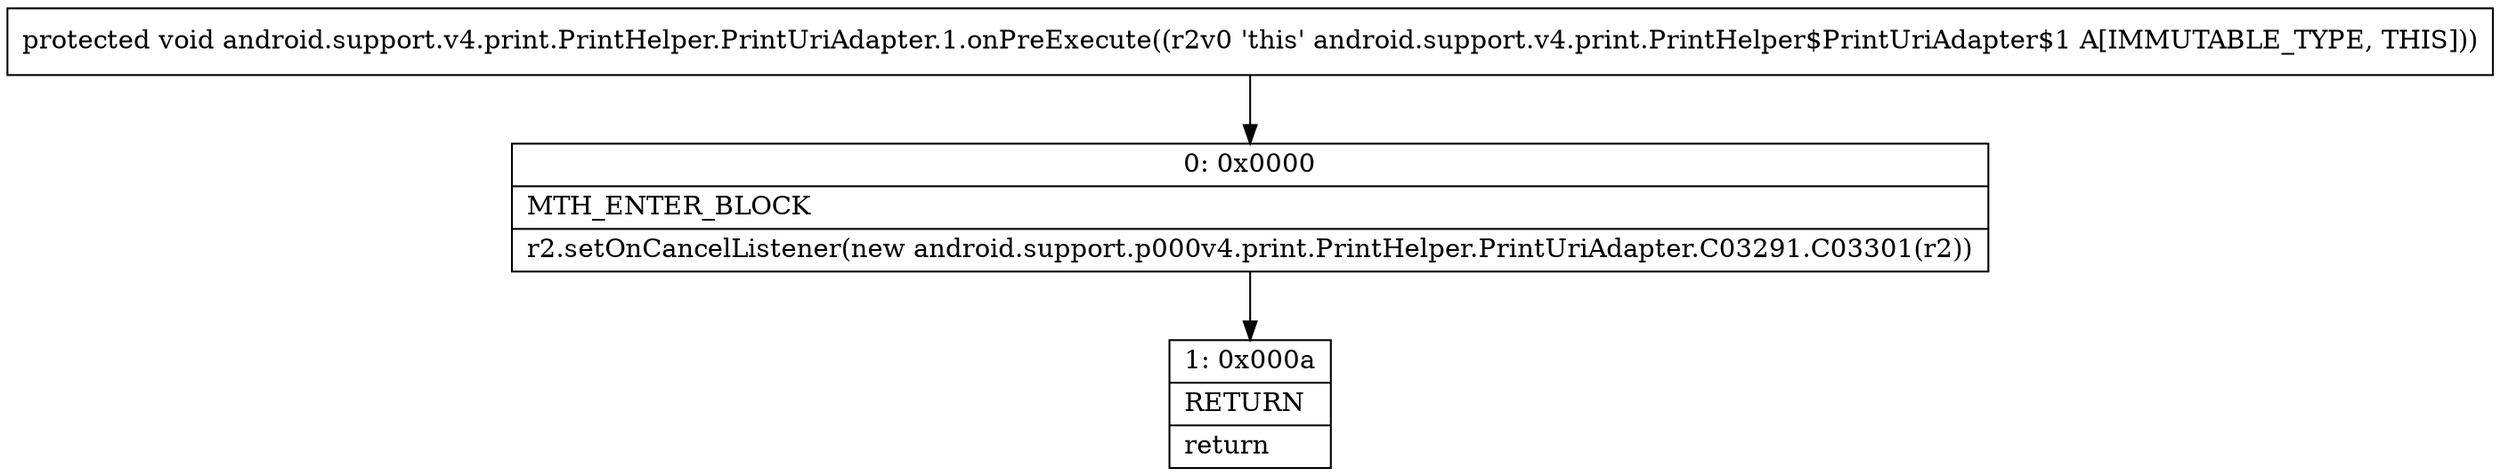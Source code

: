 digraph "CFG forandroid.support.v4.print.PrintHelper.PrintUriAdapter.1.onPreExecute()V" {
Node_0 [shape=record,label="{0\:\ 0x0000|MTH_ENTER_BLOCK\l|r2.setOnCancelListener(new android.support.p000v4.print.PrintHelper.PrintUriAdapter.C03291.C03301(r2))\l}"];
Node_1 [shape=record,label="{1\:\ 0x000a|RETURN\l|return\l}"];
MethodNode[shape=record,label="{protected void android.support.v4.print.PrintHelper.PrintUriAdapter.1.onPreExecute((r2v0 'this' android.support.v4.print.PrintHelper$PrintUriAdapter$1 A[IMMUTABLE_TYPE, THIS])) }"];
MethodNode -> Node_0;
Node_0 -> Node_1;
}

